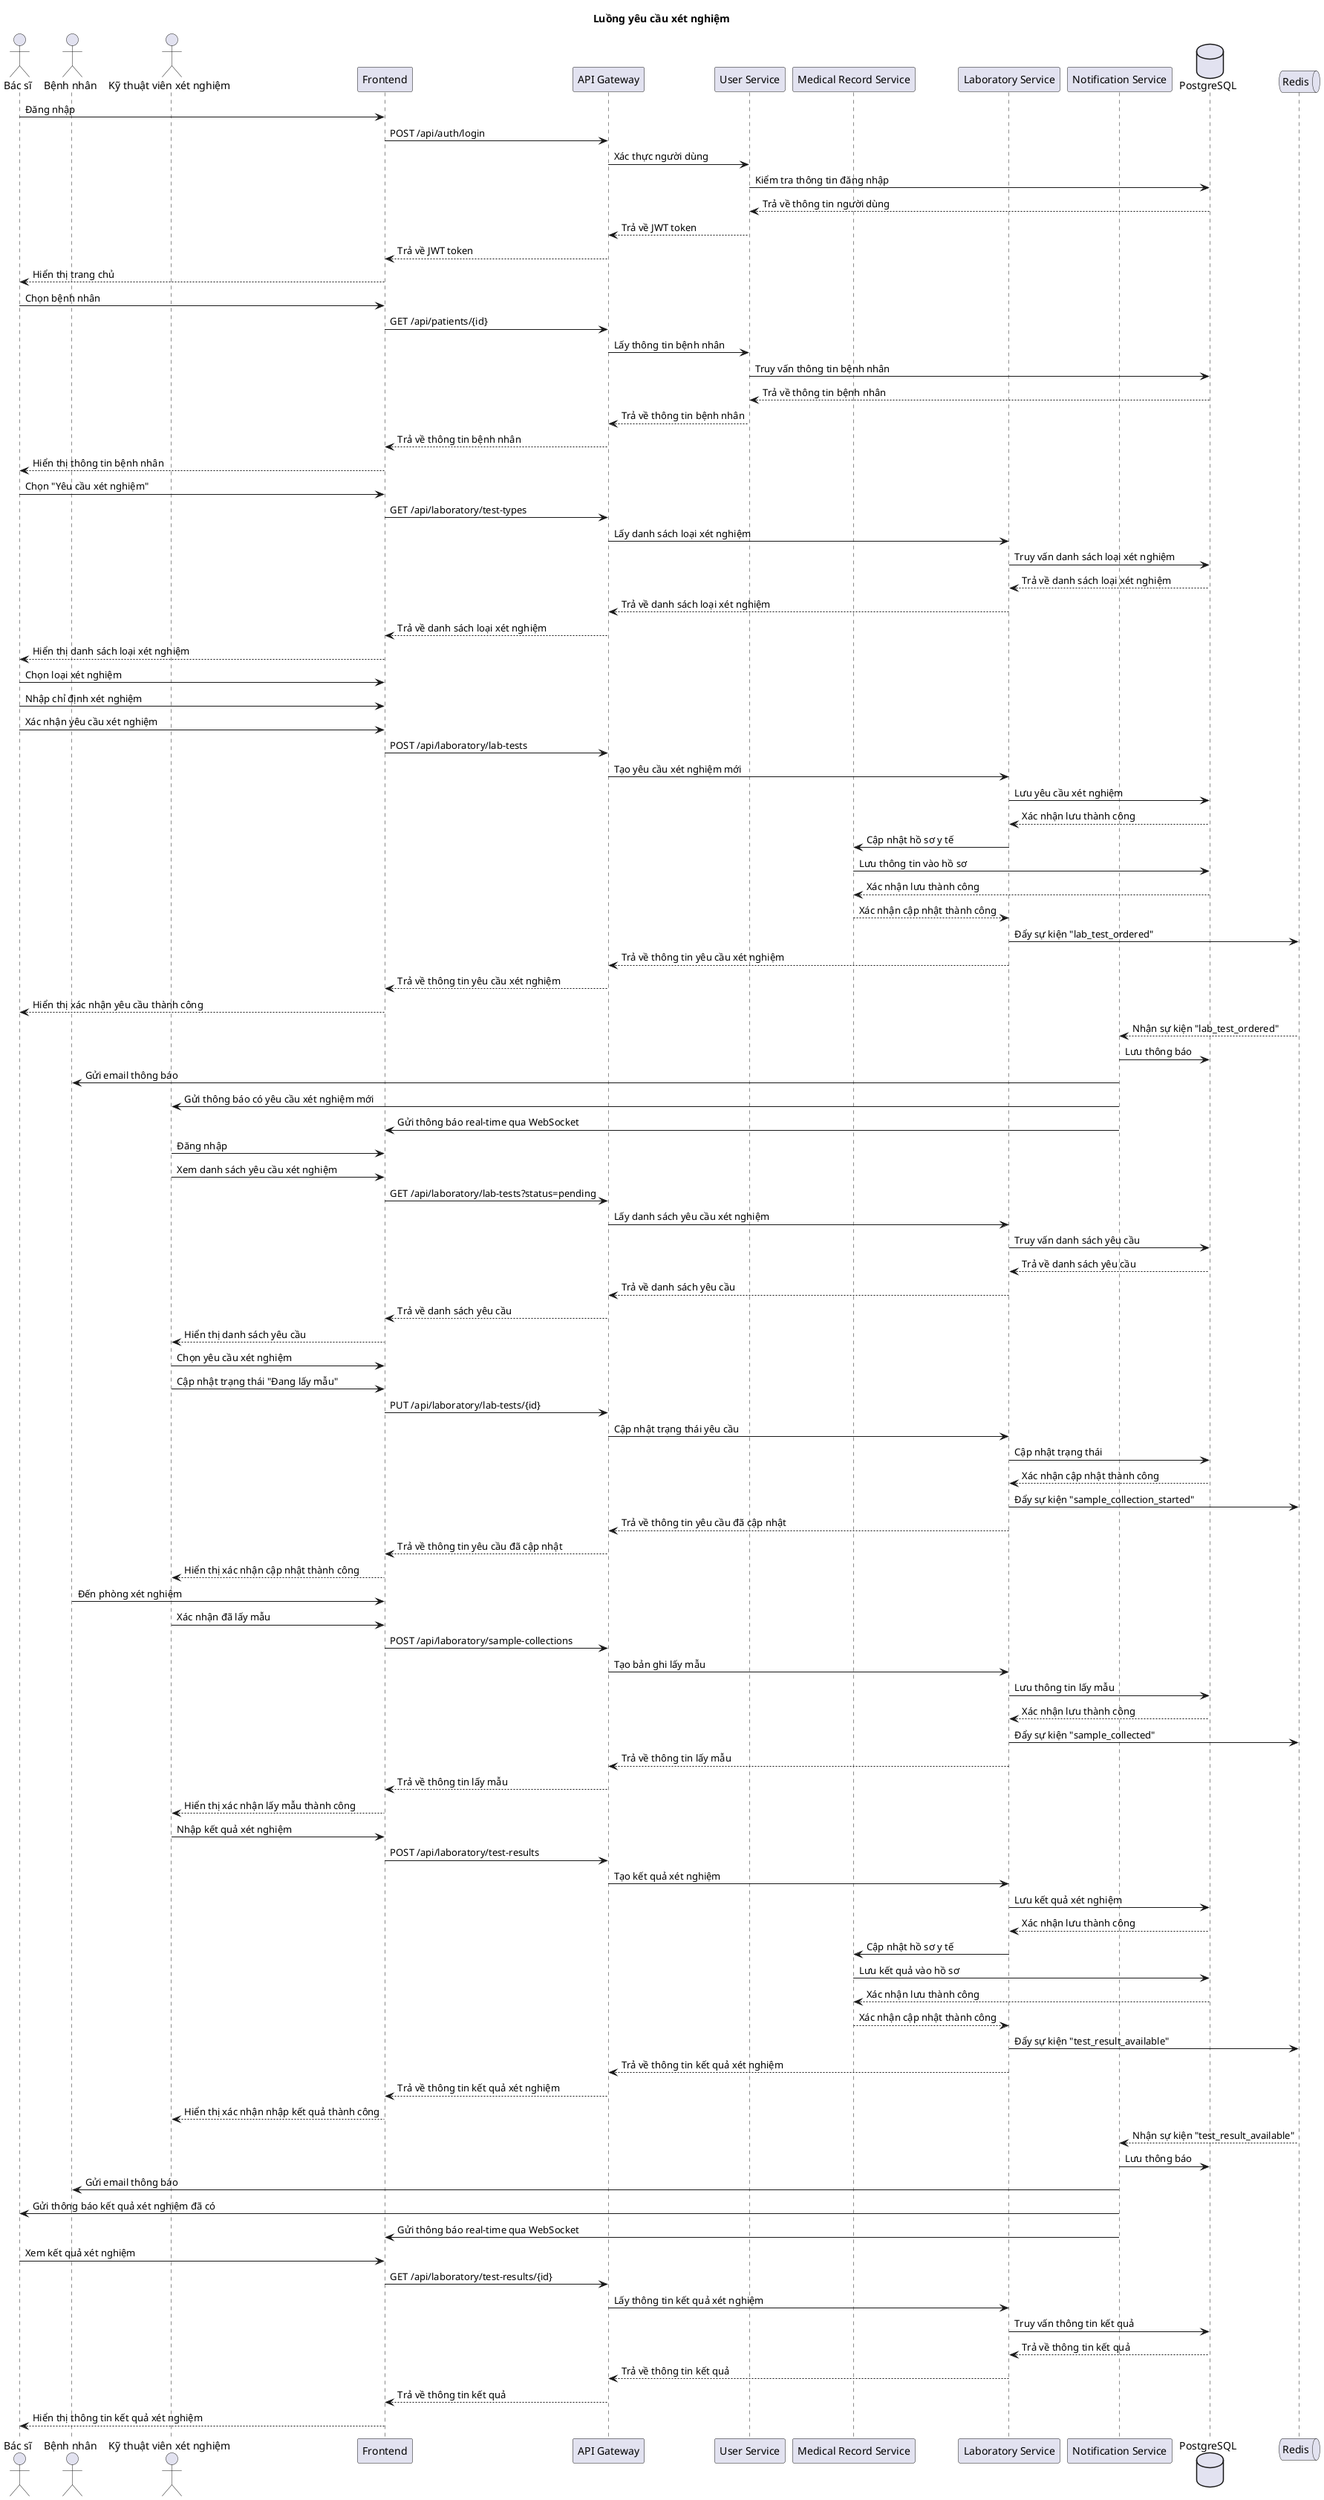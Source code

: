 @startuml
title Luồng yêu cầu xét nghiệm

actor "Bác sĩ" as Doctor
actor "Bệnh nhân" as Patient
actor "Kỹ thuật viên xét nghiệm" as LabTech
participant "Frontend" as FE
participant "API Gateway" as API
participant "User Service" as US
participant "Medical Record Service" as MR
participant "Laboratory Service" as LAB
participant "Notification Service" as NS
database "PostgreSQL" as DB
queue "Redis" as RD

Doctor -> FE: Đăng nhập
FE -> API: POST /api/auth/login
API -> US: Xác thực người dùng
US -> DB: Kiểm tra thông tin đăng nhập
DB --> US: Trả về thông tin người dùng
US --> API: Trả về JWT token
API --> FE: Trả về JWT token
FE --> Doctor: Hiển thị trang chủ

Doctor -> FE: Chọn bệnh nhân
FE -> API: GET /api/patients/{id}
API -> US: Lấy thông tin bệnh nhân
US -> DB: Truy vấn thông tin bệnh nhân
DB --> US: Trả về thông tin bệnh nhân
US --> API: Trả về thông tin bệnh nhân
API --> FE: Trả về thông tin bệnh nhân
FE --> Doctor: Hiển thị thông tin bệnh nhân

Doctor -> FE: Chọn "Yêu cầu xét nghiệm"
FE -> API: GET /api/laboratory/test-types
API -> LAB: Lấy danh sách loại xét nghiệm
LAB -> DB: Truy vấn danh sách loại xét nghiệm
DB --> LAB: Trả về danh sách loại xét nghiệm
LAB --> API: Trả về danh sách loại xét nghiệm
API --> FE: Trả về danh sách loại xét nghiệm
FE --> Doctor: Hiển thị danh sách loại xét nghiệm

Doctor -> FE: Chọn loại xét nghiệm
Doctor -> FE: Nhập chỉ định xét nghiệm
Doctor -> FE: Xác nhận yêu cầu xét nghiệm
FE -> API: POST /api/laboratory/lab-tests
API -> LAB: Tạo yêu cầu xét nghiệm mới
LAB -> DB: Lưu yêu cầu xét nghiệm
DB --> LAB: Xác nhận lưu thành công
LAB -> MR: Cập nhật hồ sơ y tế
MR -> DB: Lưu thông tin vào hồ sơ
DB --> MR: Xác nhận lưu thành công
MR --> LAB: Xác nhận cập nhật thành công
LAB -> RD: Đẩy sự kiện "lab_test_ordered"
LAB --> API: Trả về thông tin yêu cầu xét nghiệm
API --> FE: Trả về thông tin yêu cầu xét nghiệm
FE --> Doctor: Hiển thị xác nhận yêu cầu thành công

RD --> NS: Nhận sự kiện "lab_test_ordered"
NS -> DB: Lưu thông báo
NS -> Patient: Gửi email thông báo
NS -> LabTech: Gửi thông báo có yêu cầu xét nghiệm mới
NS -> FE: Gửi thông báo real-time qua WebSocket

LabTech -> FE: Đăng nhập
LabTech -> FE: Xem danh sách yêu cầu xét nghiệm
FE -> API: GET /api/laboratory/lab-tests?status=pending
API -> LAB: Lấy danh sách yêu cầu xét nghiệm
LAB -> DB: Truy vấn danh sách yêu cầu
DB --> LAB: Trả về danh sách yêu cầu
LAB --> API: Trả về danh sách yêu cầu
API --> FE: Trả về danh sách yêu cầu
FE --> LabTech: Hiển thị danh sách yêu cầu

LabTech -> FE: Chọn yêu cầu xét nghiệm
LabTech -> FE: Cập nhật trạng thái "Đang lấy mẫu"
FE -> API: PUT /api/laboratory/lab-tests/{id}
API -> LAB: Cập nhật trạng thái yêu cầu
LAB -> DB: Cập nhật trạng thái
DB --> LAB: Xác nhận cập nhật thành công
LAB -> RD: Đẩy sự kiện "sample_collection_started"
LAB --> API: Trả về thông tin yêu cầu đã cập nhật
API --> FE: Trả về thông tin yêu cầu đã cập nhật
FE --> LabTech: Hiển thị xác nhận cập nhật thành công

Patient -> FE: Đến phòng xét nghiệm
LabTech -> FE: Xác nhận đã lấy mẫu
FE -> API: POST /api/laboratory/sample-collections
API -> LAB: Tạo bản ghi lấy mẫu
LAB -> DB: Lưu thông tin lấy mẫu
DB --> LAB: Xác nhận lưu thành công
LAB -> RD: Đẩy sự kiện "sample_collected"
LAB --> API: Trả về thông tin lấy mẫu
API --> FE: Trả về thông tin lấy mẫu
FE --> LabTech: Hiển thị xác nhận lấy mẫu thành công

LabTech -> FE: Nhập kết quả xét nghiệm
FE -> API: POST /api/laboratory/test-results
API -> LAB: Tạo kết quả xét nghiệm
LAB -> DB: Lưu kết quả xét nghiệm
DB --> LAB: Xác nhận lưu thành công
LAB -> MR: Cập nhật hồ sơ y tế
MR -> DB: Lưu kết quả vào hồ sơ
DB --> MR: Xác nhận lưu thành công
MR --> LAB: Xác nhận cập nhật thành công
LAB -> RD: Đẩy sự kiện "test_result_available"
LAB --> API: Trả về thông tin kết quả xét nghiệm
API --> FE: Trả về thông tin kết quả xét nghiệm
FE --> LabTech: Hiển thị xác nhận nhập kết quả thành công

RD --> NS: Nhận sự kiện "test_result_available"
NS -> DB: Lưu thông báo
NS -> Patient: Gửi email thông báo
NS -> Doctor: Gửi thông báo kết quả xét nghiệm đã có
NS -> FE: Gửi thông báo real-time qua WebSocket

Doctor -> FE: Xem kết quả xét nghiệm
FE -> API: GET /api/laboratory/test-results/{id}
API -> LAB: Lấy thông tin kết quả xét nghiệm
LAB -> DB: Truy vấn thông tin kết quả
DB --> LAB: Trả về thông tin kết quả
LAB --> API: Trả về thông tin kết quả
API --> FE: Trả về thông tin kết quả
FE --> Doctor: Hiển thị thông tin kết quả xét nghiệm

@enduml
